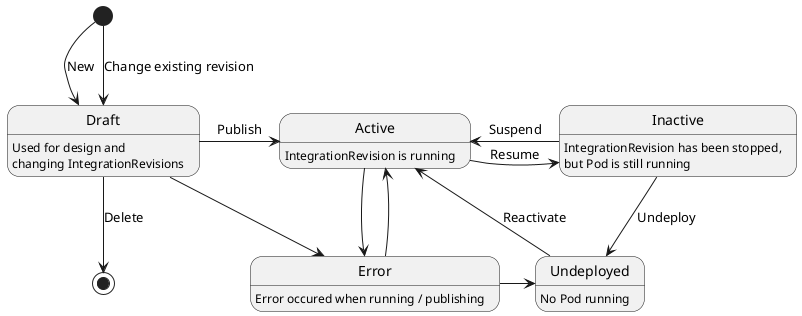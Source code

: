 @startuml

[*] --> Draft : New
[*] --> Draft : Change existing revision
Draft --> [*] : Delete
Draft -right-> Active : Publish
Draft: Used for design and\nchanging IntegrationRevisions

Active -right-> Inactive : Resume
Active: IntegrationRevision is running
Inactive -left-> Active : Suspend
Inactive: IntegrationRevision has been stopped,\nbut Pod is still running
Inactive --> Undeployed : Undeploy

Active --> Error
Error --> Active
Error: Error occured when running / publishing
Error -right-> Undeployed
Draft --> Error

Undeployed --> Active : Reactivate
Undeployed: No Pod running
@enduml
